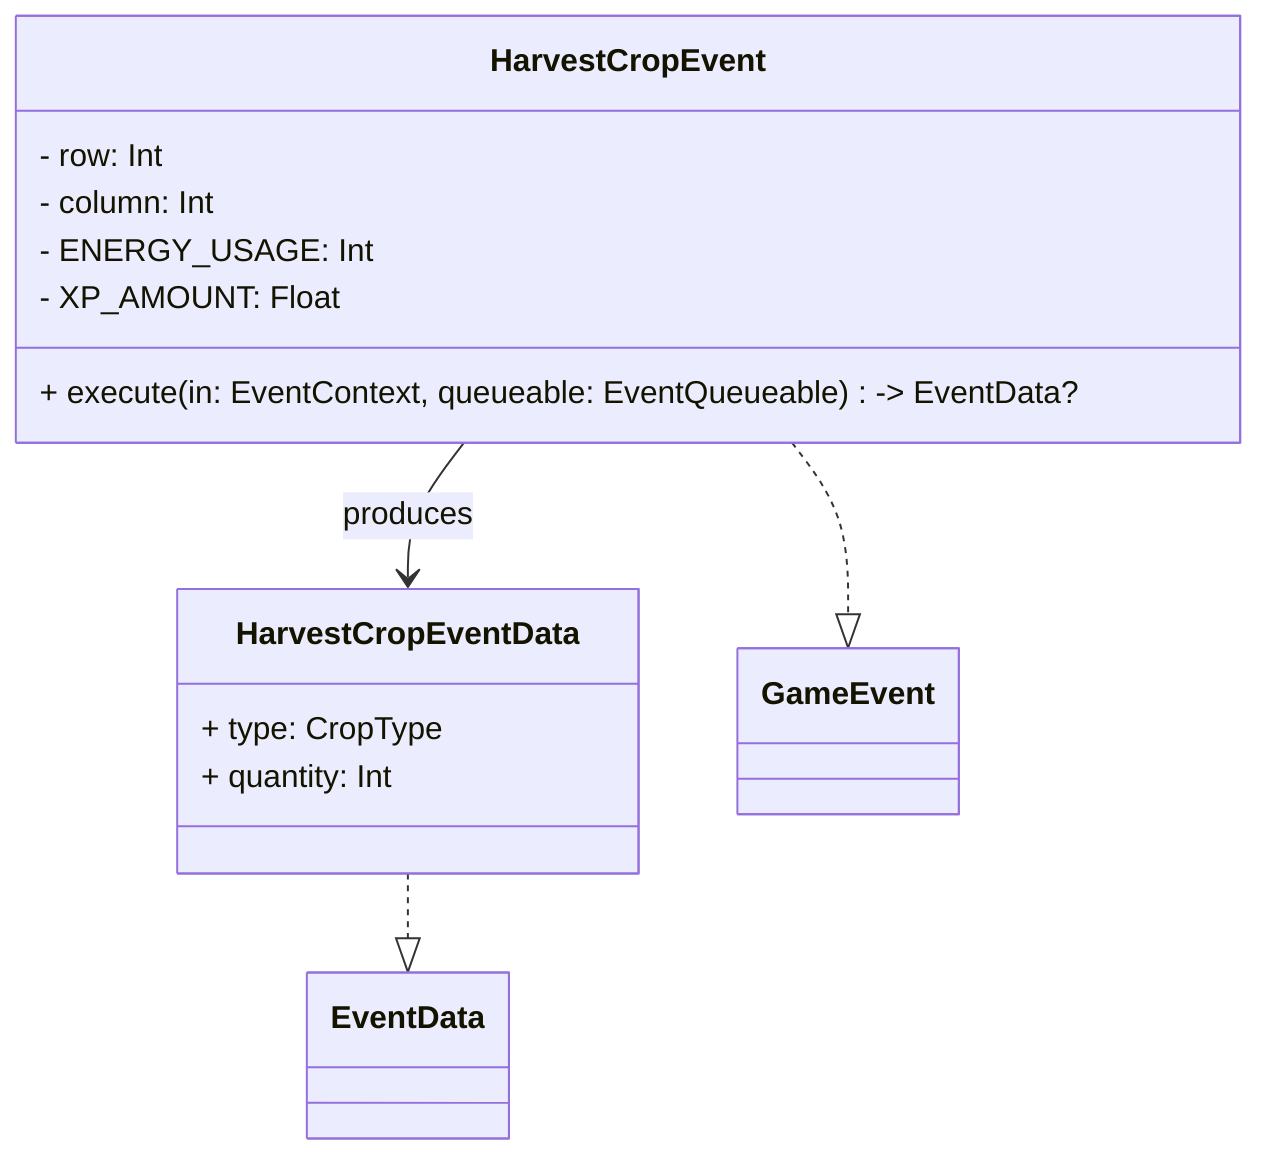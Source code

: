 classDiagram
    class HarvestCropEvent {
        - row: Int
        - column: Int
        - ENERGY_USAGE: Int
        - XP_AMOUNT: Float
        + execute(in: EventContext, queueable: EventQueueable) -> EventData?
    }

    class HarvestCropEventData {
        + type: CropType
        + quantity: Int
    }

    HarvestCropEvent ..|> GameEvent
    HarvestCropEventData ..|> EventData
    HarvestCropEvent --> HarvestCropEventData : produces
    HarvestCropEventData